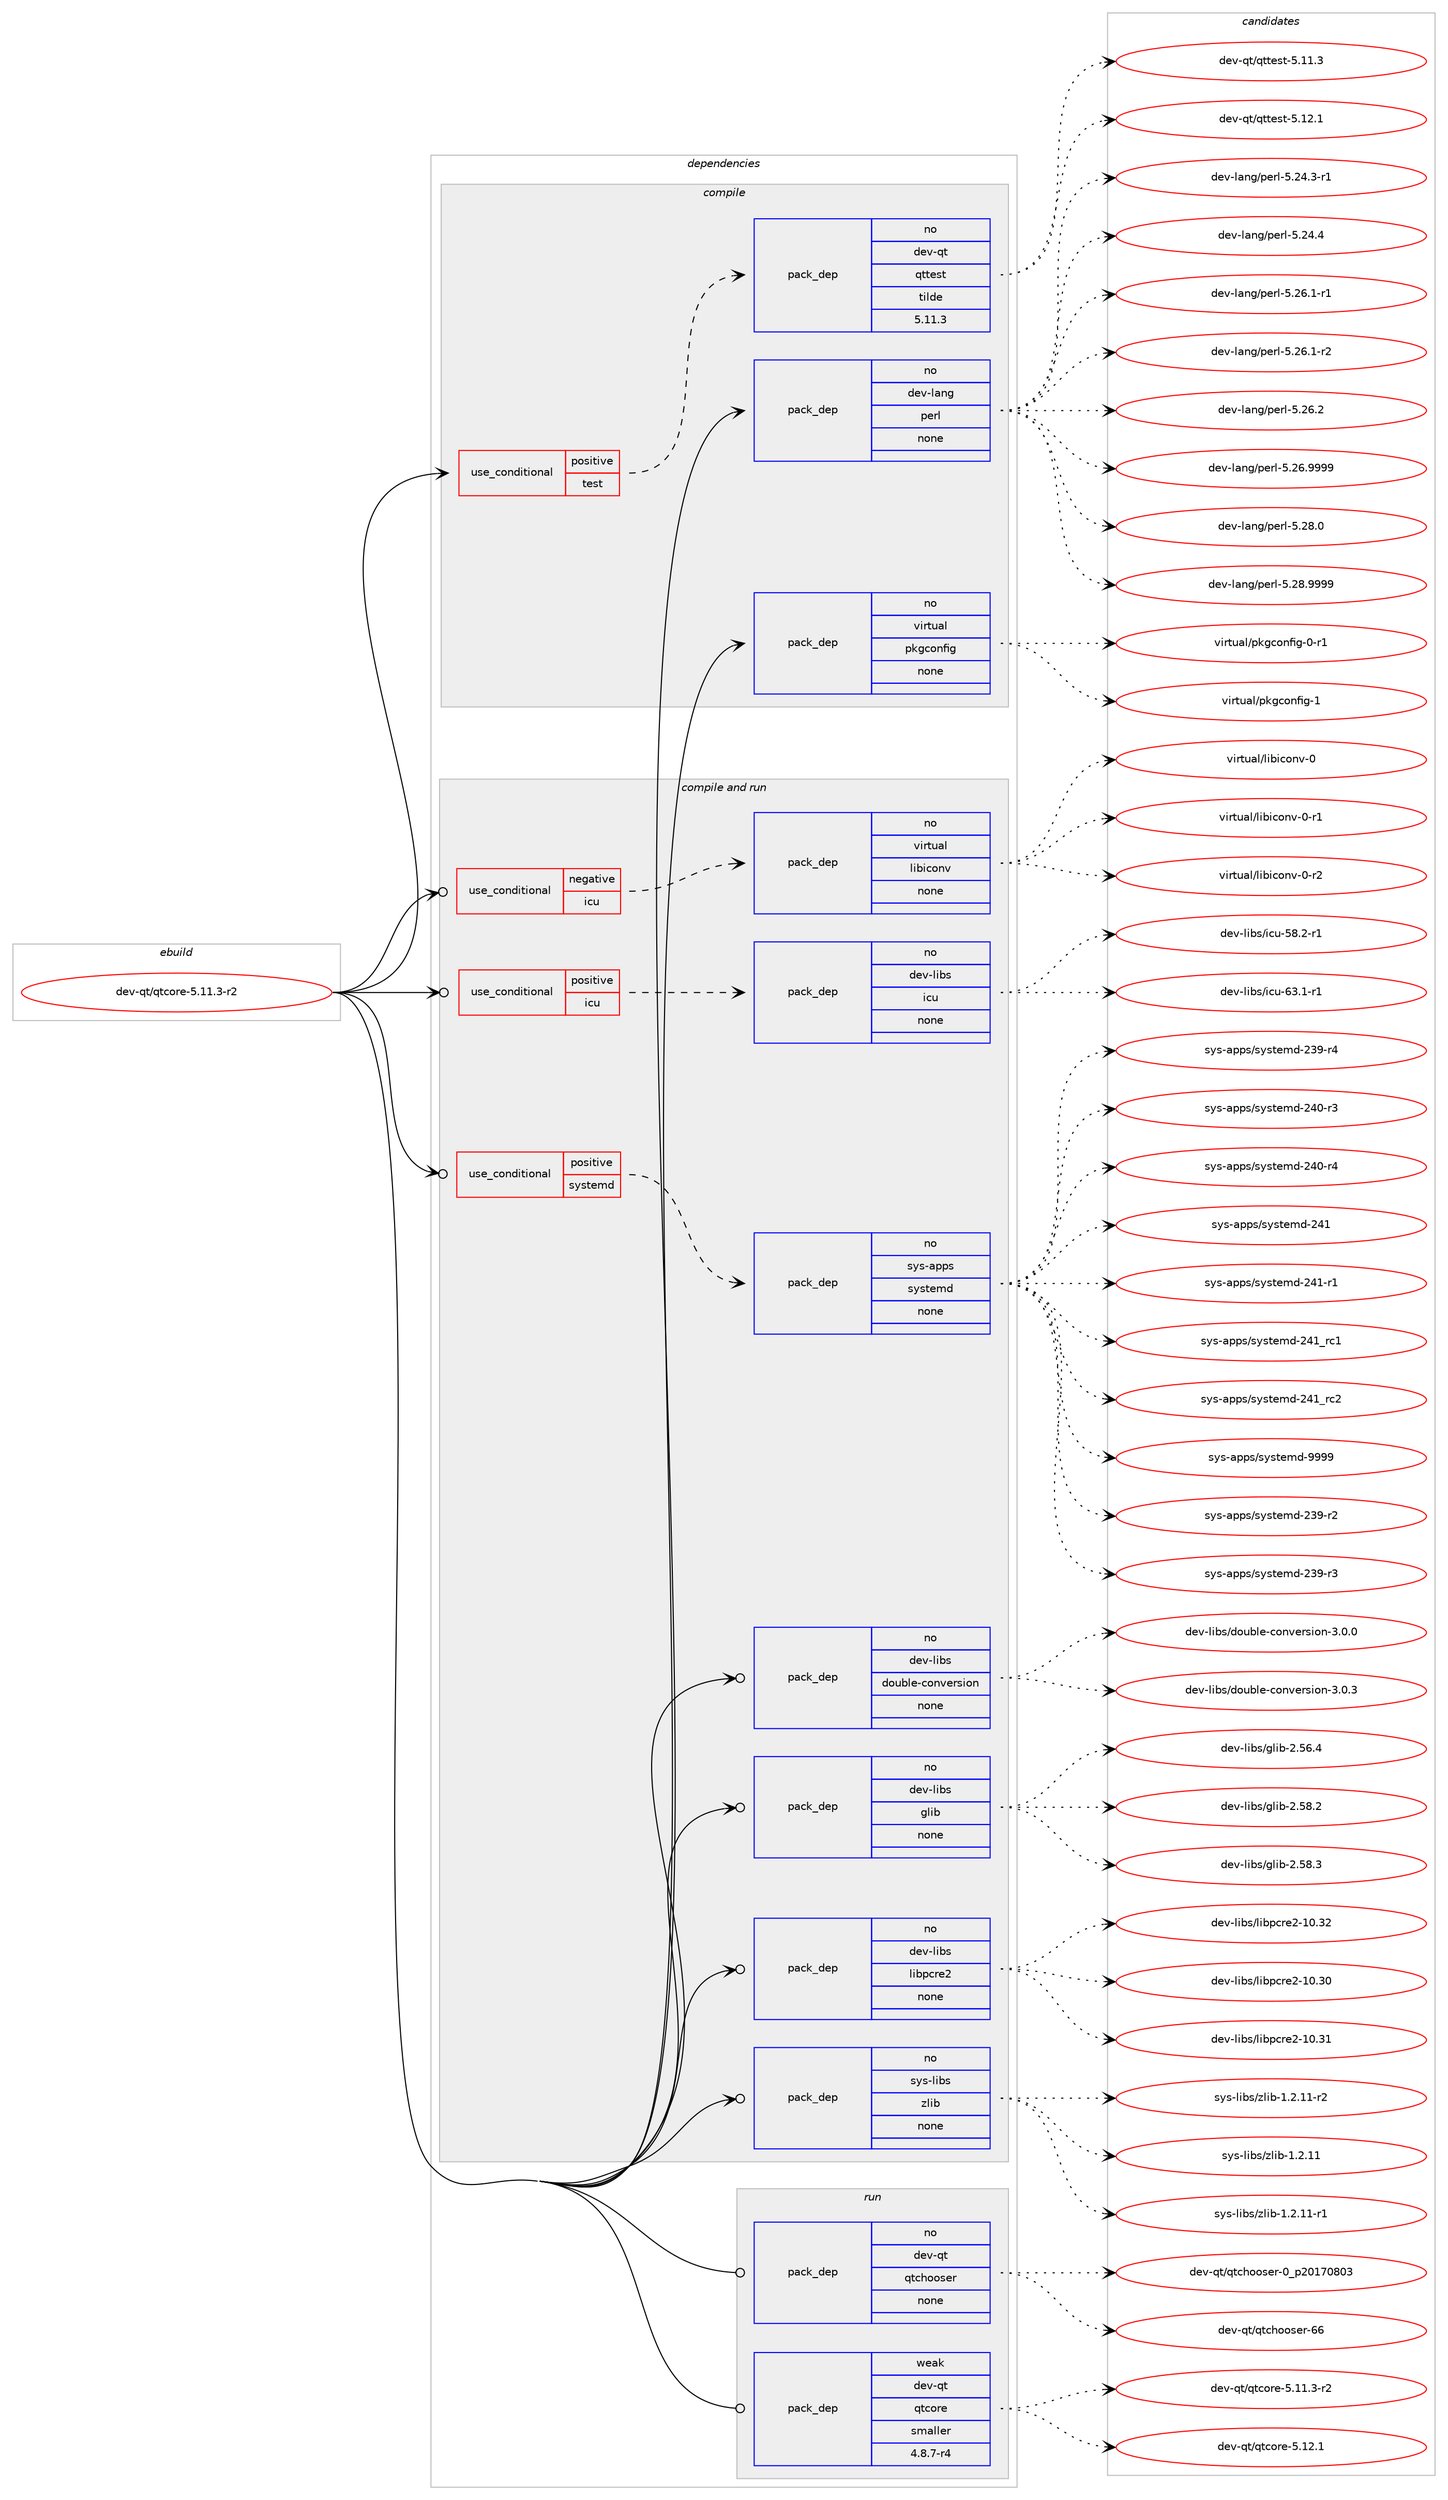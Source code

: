 digraph prolog {

# *************
# Graph options
# *************

newrank=true;
concentrate=true;
compound=true;
graph [rankdir=LR,fontname=Helvetica,fontsize=10,ranksep=1.5];#, ranksep=2.5, nodesep=0.2];
edge  [arrowhead=vee];
node  [fontname=Helvetica,fontsize=10];

# **********
# The ebuild
# **********

subgraph cluster_leftcol {
color=gray;
rank=same;
label=<<i>ebuild</i>>;
id [label="dev-qt/qtcore-5.11.3-r2", color=red, width=4, href="../dev-qt/qtcore-5.11.3-r2.svg"];
}

# ****************
# The dependencies
# ****************

subgraph cluster_midcol {
color=gray;
label=<<i>dependencies</i>>;
subgraph cluster_compile {
fillcolor="#eeeeee";
style=filled;
label=<<i>compile</i>>;
subgraph cond387510 {
dependency1450054 [label=<<TABLE BORDER="0" CELLBORDER="1" CELLSPACING="0" CELLPADDING="4"><TR><TD ROWSPAN="3" CELLPADDING="10">use_conditional</TD></TR><TR><TD>positive</TD></TR><TR><TD>test</TD></TR></TABLE>>, shape=none, color=red];
subgraph pack1039171 {
dependency1450055 [label=<<TABLE BORDER="0" CELLBORDER="1" CELLSPACING="0" CELLPADDING="4" WIDTH="220"><TR><TD ROWSPAN="6" CELLPADDING="30">pack_dep</TD></TR><TR><TD WIDTH="110">no</TD></TR><TR><TD>dev-qt</TD></TR><TR><TD>qttest</TD></TR><TR><TD>tilde</TD></TR><TR><TD>5.11.3</TD></TR></TABLE>>, shape=none, color=blue];
}
dependency1450054:e -> dependency1450055:w [weight=20,style="dashed",arrowhead="vee"];
}
id:e -> dependency1450054:w [weight=20,style="solid",arrowhead="vee"];
subgraph pack1039172 {
dependency1450056 [label=<<TABLE BORDER="0" CELLBORDER="1" CELLSPACING="0" CELLPADDING="4" WIDTH="220"><TR><TD ROWSPAN="6" CELLPADDING="30">pack_dep</TD></TR><TR><TD WIDTH="110">no</TD></TR><TR><TD>dev-lang</TD></TR><TR><TD>perl</TD></TR><TR><TD>none</TD></TR><TR><TD></TD></TR></TABLE>>, shape=none, color=blue];
}
id:e -> dependency1450056:w [weight=20,style="solid",arrowhead="vee"];
subgraph pack1039173 {
dependency1450057 [label=<<TABLE BORDER="0" CELLBORDER="1" CELLSPACING="0" CELLPADDING="4" WIDTH="220"><TR><TD ROWSPAN="6" CELLPADDING="30">pack_dep</TD></TR><TR><TD WIDTH="110">no</TD></TR><TR><TD>virtual</TD></TR><TR><TD>pkgconfig</TD></TR><TR><TD>none</TD></TR><TR><TD></TD></TR></TABLE>>, shape=none, color=blue];
}
id:e -> dependency1450057:w [weight=20,style="solid",arrowhead="vee"];
}
subgraph cluster_compileandrun {
fillcolor="#eeeeee";
style=filled;
label=<<i>compile and run</i>>;
subgraph cond387511 {
dependency1450058 [label=<<TABLE BORDER="0" CELLBORDER="1" CELLSPACING="0" CELLPADDING="4"><TR><TD ROWSPAN="3" CELLPADDING="10">use_conditional</TD></TR><TR><TD>negative</TD></TR><TR><TD>icu</TD></TR></TABLE>>, shape=none, color=red];
subgraph pack1039174 {
dependency1450059 [label=<<TABLE BORDER="0" CELLBORDER="1" CELLSPACING="0" CELLPADDING="4" WIDTH="220"><TR><TD ROWSPAN="6" CELLPADDING="30">pack_dep</TD></TR><TR><TD WIDTH="110">no</TD></TR><TR><TD>virtual</TD></TR><TR><TD>libiconv</TD></TR><TR><TD>none</TD></TR><TR><TD></TD></TR></TABLE>>, shape=none, color=blue];
}
dependency1450058:e -> dependency1450059:w [weight=20,style="dashed",arrowhead="vee"];
}
id:e -> dependency1450058:w [weight=20,style="solid",arrowhead="odotvee"];
subgraph cond387512 {
dependency1450060 [label=<<TABLE BORDER="0" CELLBORDER="1" CELLSPACING="0" CELLPADDING="4"><TR><TD ROWSPAN="3" CELLPADDING="10">use_conditional</TD></TR><TR><TD>positive</TD></TR><TR><TD>icu</TD></TR></TABLE>>, shape=none, color=red];
subgraph pack1039175 {
dependency1450061 [label=<<TABLE BORDER="0" CELLBORDER="1" CELLSPACING="0" CELLPADDING="4" WIDTH="220"><TR><TD ROWSPAN="6" CELLPADDING="30">pack_dep</TD></TR><TR><TD WIDTH="110">no</TD></TR><TR><TD>dev-libs</TD></TR><TR><TD>icu</TD></TR><TR><TD>none</TD></TR><TR><TD></TD></TR></TABLE>>, shape=none, color=blue];
}
dependency1450060:e -> dependency1450061:w [weight=20,style="dashed",arrowhead="vee"];
}
id:e -> dependency1450060:w [weight=20,style="solid",arrowhead="odotvee"];
subgraph cond387513 {
dependency1450062 [label=<<TABLE BORDER="0" CELLBORDER="1" CELLSPACING="0" CELLPADDING="4"><TR><TD ROWSPAN="3" CELLPADDING="10">use_conditional</TD></TR><TR><TD>positive</TD></TR><TR><TD>systemd</TD></TR></TABLE>>, shape=none, color=red];
subgraph pack1039176 {
dependency1450063 [label=<<TABLE BORDER="0" CELLBORDER="1" CELLSPACING="0" CELLPADDING="4" WIDTH="220"><TR><TD ROWSPAN="6" CELLPADDING="30">pack_dep</TD></TR><TR><TD WIDTH="110">no</TD></TR><TR><TD>sys-apps</TD></TR><TR><TD>systemd</TD></TR><TR><TD>none</TD></TR><TR><TD></TD></TR></TABLE>>, shape=none, color=blue];
}
dependency1450062:e -> dependency1450063:w [weight=20,style="dashed",arrowhead="vee"];
}
id:e -> dependency1450062:w [weight=20,style="solid",arrowhead="odotvee"];
subgraph pack1039177 {
dependency1450064 [label=<<TABLE BORDER="0" CELLBORDER="1" CELLSPACING="0" CELLPADDING="4" WIDTH="220"><TR><TD ROWSPAN="6" CELLPADDING="30">pack_dep</TD></TR><TR><TD WIDTH="110">no</TD></TR><TR><TD>dev-libs</TD></TR><TR><TD>double-conversion</TD></TR><TR><TD>none</TD></TR><TR><TD></TD></TR></TABLE>>, shape=none, color=blue];
}
id:e -> dependency1450064:w [weight=20,style="solid",arrowhead="odotvee"];
subgraph pack1039178 {
dependency1450065 [label=<<TABLE BORDER="0" CELLBORDER="1" CELLSPACING="0" CELLPADDING="4" WIDTH="220"><TR><TD ROWSPAN="6" CELLPADDING="30">pack_dep</TD></TR><TR><TD WIDTH="110">no</TD></TR><TR><TD>dev-libs</TD></TR><TR><TD>glib</TD></TR><TR><TD>none</TD></TR><TR><TD></TD></TR></TABLE>>, shape=none, color=blue];
}
id:e -> dependency1450065:w [weight=20,style="solid",arrowhead="odotvee"];
subgraph pack1039179 {
dependency1450066 [label=<<TABLE BORDER="0" CELLBORDER="1" CELLSPACING="0" CELLPADDING="4" WIDTH="220"><TR><TD ROWSPAN="6" CELLPADDING="30">pack_dep</TD></TR><TR><TD WIDTH="110">no</TD></TR><TR><TD>dev-libs</TD></TR><TR><TD>libpcre2</TD></TR><TR><TD>none</TD></TR><TR><TD></TD></TR></TABLE>>, shape=none, color=blue];
}
id:e -> dependency1450066:w [weight=20,style="solid",arrowhead="odotvee"];
subgraph pack1039180 {
dependency1450067 [label=<<TABLE BORDER="0" CELLBORDER="1" CELLSPACING="0" CELLPADDING="4" WIDTH="220"><TR><TD ROWSPAN="6" CELLPADDING="30">pack_dep</TD></TR><TR><TD WIDTH="110">no</TD></TR><TR><TD>sys-libs</TD></TR><TR><TD>zlib</TD></TR><TR><TD>none</TD></TR><TR><TD></TD></TR></TABLE>>, shape=none, color=blue];
}
id:e -> dependency1450067:w [weight=20,style="solid",arrowhead="odotvee"];
}
subgraph cluster_run {
fillcolor="#eeeeee";
style=filled;
label=<<i>run</i>>;
subgraph pack1039181 {
dependency1450068 [label=<<TABLE BORDER="0" CELLBORDER="1" CELLSPACING="0" CELLPADDING="4" WIDTH="220"><TR><TD ROWSPAN="6" CELLPADDING="30">pack_dep</TD></TR><TR><TD WIDTH="110">no</TD></TR><TR><TD>dev-qt</TD></TR><TR><TD>qtchooser</TD></TR><TR><TD>none</TD></TR><TR><TD></TD></TR></TABLE>>, shape=none, color=blue];
}
id:e -> dependency1450068:w [weight=20,style="solid",arrowhead="odot"];
subgraph pack1039182 {
dependency1450069 [label=<<TABLE BORDER="0" CELLBORDER="1" CELLSPACING="0" CELLPADDING="4" WIDTH="220"><TR><TD ROWSPAN="6" CELLPADDING="30">pack_dep</TD></TR><TR><TD WIDTH="110">weak</TD></TR><TR><TD>dev-qt</TD></TR><TR><TD>qtcore</TD></TR><TR><TD>smaller</TD></TR><TR><TD>4.8.7-r4</TD></TR></TABLE>>, shape=none, color=blue];
}
id:e -> dependency1450069:w [weight=20,style="solid",arrowhead="odot"];
}
}

# **************
# The candidates
# **************

subgraph cluster_choices {
rank=same;
color=gray;
label=<<i>candidates</i>>;

subgraph choice1039171 {
color=black;
nodesep=1;
choice100101118451131164711311611610111511645534649494651 [label="dev-qt/qttest-5.11.3", color=red, width=4,href="../dev-qt/qttest-5.11.3.svg"];
choice100101118451131164711311611610111511645534649504649 [label="dev-qt/qttest-5.12.1", color=red, width=4,href="../dev-qt/qttest-5.12.1.svg"];
dependency1450055:e -> choice100101118451131164711311611610111511645534649494651:w [style=dotted,weight="100"];
dependency1450055:e -> choice100101118451131164711311611610111511645534649504649:w [style=dotted,weight="100"];
}
subgraph choice1039172 {
color=black;
nodesep=1;
choice100101118451089711010347112101114108455346505246514511449 [label="dev-lang/perl-5.24.3-r1", color=red, width=4,href="../dev-lang/perl-5.24.3-r1.svg"];
choice10010111845108971101034711210111410845534650524652 [label="dev-lang/perl-5.24.4", color=red, width=4,href="../dev-lang/perl-5.24.4.svg"];
choice100101118451089711010347112101114108455346505446494511449 [label="dev-lang/perl-5.26.1-r1", color=red, width=4,href="../dev-lang/perl-5.26.1-r1.svg"];
choice100101118451089711010347112101114108455346505446494511450 [label="dev-lang/perl-5.26.1-r2", color=red, width=4,href="../dev-lang/perl-5.26.1-r2.svg"];
choice10010111845108971101034711210111410845534650544650 [label="dev-lang/perl-5.26.2", color=red, width=4,href="../dev-lang/perl-5.26.2.svg"];
choice10010111845108971101034711210111410845534650544657575757 [label="dev-lang/perl-5.26.9999", color=red, width=4,href="../dev-lang/perl-5.26.9999.svg"];
choice10010111845108971101034711210111410845534650564648 [label="dev-lang/perl-5.28.0", color=red, width=4,href="../dev-lang/perl-5.28.0.svg"];
choice10010111845108971101034711210111410845534650564657575757 [label="dev-lang/perl-5.28.9999", color=red, width=4,href="../dev-lang/perl-5.28.9999.svg"];
dependency1450056:e -> choice100101118451089711010347112101114108455346505246514511449:w [style=dotted,weight="100"];
dependency1450056:e -> choice10010111845108971101034711210111410845534650524652:w [style=dotted,weight="100"];
dependency1450056:e -> choice100101118451089711010347112101114108455346505446494511449:w [style=dotted,weight="100"];
dependency1450056:e -> choice100101118451089711010347112101114108455346505446494511450:w [style=dotted,weight="100"];
dependency1450056:e -> choice10010111845108971101034711210111410845534650544650:w [style=dotted,weight="100"];
dependency1450056:e -> choice10010111845108971101034711210111410845534650544657575757:w [style=dotted,weight="100"];
dependency1450056:e -> choice10010111845108971101034711210111410845534650564648:w [style=dotted,weight="100"];
dependency1450056:e -> choice10010111845108971101034711210111410845534650564657575757:w [style=dotted,weight="100"];
}
subgraph choice1039173 {
color=black;
nodesep=1;
choice11810511411611797108471121071039911111010210510345484511449 [label="virtual/pkgconfig-0-r1", color=red, width=4,href="../virtual/pkgconfig-0-r1.svg"];
choice1181051141161179710847112107103991111101021051034549 [label="virtual/pkgconfig-1", color=red, width=4,href="../virtual/pkgconfig-1.svg"];
dependency1450057:e -> choice11810511411611797108471121071039911111010210510345484511449:w [style=dotted,weight="100"];
dependency1450057:e -> choice1181051141161179710847112107103991111101021051034549:w [style=dotted,weight="100"];
}
subgraph choice1039174 {
color=black;
nodesep=1;
choice118105114116117971084710810598105991111101184548 [label="virtual/libiconv-0", color=red, width=4,href="../virtual/libiconv-0.svg"];
choice1181051141161179710847108105981059911111011845484511449 [label="virtual/libiconv-0-r1", color=red, width=4,href="../virtual/libiconv-0-r1.svg"];
choice1181051141161179710847108105981059911111011845484511450 [label="virtual/libiconv-0-r2", color=red, width=4,href="../virtual/libiconv-0-r2.svg"];
dependency1450059:e -> choice118105114116117971084710810598105991111101184548:w [style=dotted,weight="100"];
dependency1450059:e -> choice1181051141161179710847108105981059911111011845484511449:w [style=dotted,weight="100"];
dependency1450059:e -> choice1181051141161179710847108105981059911111011845484511450:w [style=dotted,weight="100"];
}
subgraph choice1039175 {
color=black;
nodesep=1;
choice1001011184510810598115471059911745535646504511449 [label="dev-libs/icu-58.2-r1", color=red, width=4,href="../dev-libs/icu-58.2-r1.svg"];
choice1001011184510810598115471059911745545146494511449 [label="dev-libs/icu-63.1-r1", color=red, width=4,href="../dev-libs/icu-63.1-r1.svg"];
dependency1450061:e -> choice1001011184510810598115471059911745535646504511449:w [style=dotted,weight="100"];
dependency1450061:e -> choice1001011184510810598115471059911745545146494511449:w [style=dotted,weight="100"];
}
subgraph choice1039176 {
color=black;
nodesep=1;
choice115121115459711211211547115121115116101109100455051574511450 [label="sys-apps/systemd-239-r2", color=red, width=4,href="../sys-apps/systemd-239-r2.svg"];
choice115121115459711211211547115121115116101109100455051574511451 [label="sys-apps/systemd-239-r3", color=red, width=4,href="../sys-apps/systemd-239-r3.svg"];
choice115121115459711211211547115121115116101109100455051574511452 [label="sys-apps/systemd-239-r4", color=red, width=4,href="../sys-apps/systemd-239-r4.svg"];
choice115121115459711211211547115121115116101109100455052484511451 [label="sys-apps/systemd-240-r3", color=red, width=4,href="../sys-apps/systemd-240-r3.svg"];
choice115121115459711211211547115121115116101109100455052484511452 [label="sys-apps/systemd-240-r4", color=red, width=4,href="../sys-apps/systemd-240-r4.svg"];
choice11512111545971121121154711512111511610110910045505249 [label="sys-apps/systemd-241", color=red, width=4,href="../sys-apps/systemd-241.svg"];
choice115121115459711211211547115121115116101109100455052494511449 [label="sys-apps/systemd-241-r1", color=red, width=4,href="../sys-apps/systemd-241-r1.svg"];
choice11512111545971121121154711512111511610110910045505249951149949 [label="sys-apps/systemd-241_rc1", color=red, width=4,href="../sys-apps/systemd-241_rc1.svg"];
choice11512111545971121121154711512111511610110910045505249951149950 [label="sys-apps/systemd-241_rc2", color=red, width=4,href="../sys-apps/systemd-241_rc2.svg"];
choice1151211154597112112115471151211151161011091004557575757 [label="sys-apps/systemd-9999", color=red, width=4,href="../sys-apps/systemd-9999.svg"];
dependency1450063:e -> choice115121115459711211211547115121115116101109100455051574511450:w [style=dotted,weight="100"];
dependency1450063:e -> choice115121115459711211211547115121115116101109100455051574511451:w [style=dotted,weight="100"];
dependency1450063:e -> choice115121115459711211211547115121115116101109100455051574511452:w [style=dotted,weight="100"];
dependency1450063:e -> choice115121115459711211211547115121115116101109100455052484511451:w [style=dotted,weight="100"];
dependency1450063:e -> choice115121115459711211211547115121115116101109100455052484511452:w [style=dotted,weight="100"];
dependency1450063:e -> choice11512111545971121121154711512111511610110910045505249:w [style=dotted,weight="100"];
dependency1450063:e -> choice115121115459711211211547115121115116101109100455052494511449:w [style=dotted,weight="100"];
dependency1450063:e -> choice11512111545971121121154711512111511610110910045505249951149949:w [style=dotted,weight="100"];
dependency1450063:e -> choice11512111545971121121154711512111511610110910045505249951149950:w [style=dotted,weight="100"];
dependency1450063:e -> choice1151211154597112112115471151211151161011091004557575757:w [style=dotted,weight="100"];
}
subgraph choice1039177 {
color=black;
nodesep=1;
choice100101118451081059811547100111117981081014599111110118101114115105111110455146484648 [label="dev-libs/double-conversion-3.0.0", color=red, width=4,href="../dev-libs/double-conversion-3.0.0.svg"];
choice100101118451081059811547100111117981081014599111110118101114115105111110455146484651 [label="dev-libs/double-conversion-3.0.3", color=red, width=4,href="../dev-libs/double-conversion-3.0.3.svg"];
dependency1450064:e -> choice100101118451081059811547100111117981081014599111110118101114115105111110455146484648:w [style=dotted,weight="100"];
dependency1450064:e -> choice100101118451081059811547100111117981081014599111110118101114115105111110455146484651:w [style=dotted,weight="100"];
}
subgraph choice1039178 {
color=black;
nodesep=1;
choice1001011184510810598115471031081059845504653544652 [label="dev-libs/glib-2.56.4", color=red, width=4,href="../dev-libs/glib-2.56.4.svg"];
choice1001011184510810598115471031081059845504653564650 [label="dev-libs/glib-2.58.2", color=red, width=4,href="../dev-libs/glib-2.58.2.svg"];
choice1001011184510810598115471031081059845504653564651 [label="dev-libs/glib-2.58.3", color=red, width=4,href="../dev-libs/glib-2.58.3.svg"];
dependency1450065:e -> choice1001011184510810598115471031081059845504653544652:w [style=dotted,weight="100"];
dependency1450065:e -> choice1001011184510810598115471031081059845504653564650:w [style=dotted,weight="100"];
dependency1450065:e -> choice1001011184510810598115471031081059845504653564651:w [style=dotted,weight="100"];
}
subgraph choice1039179 {
color=black;
nodesep=1;
choice100101118451081059811547108105981129911410150454948465148 [label="dev-libs/libpcre2-10.30", color=red, width=4,href="../dev-libs/libpcre2-10.30.svg"];
choice100101118451081059811547108105981129911410150454948465149 [label="dev-libs/libpcre2-10.31", color=red, width=4,href="../dev-libs/libpcre2-10.31.svg"];
choice100101118451081059811547108105981129911410150454948465150 [label="dev-libs/libpcre2-10.32", color=red, width=4,href="../dev-libs/libpcre2-10.32.svg"];
dependency1450066:e -> choice100101118451081059811547108105981129911410150454948465148:w [style=dotted,weight="100"];
dependency1450066:e -> choice100101118451081059811547108105981129911410150454948465149:w [style=dotted,weight="100"];
dependency1450066:e -> choice100101118451081059811547108105981129911410150454948465150:w [style=dotted,weight="100"];
}
subgraph choice1039180 {
color=black;
nodesep=1;
choice1151211154510810598115471221081059845494650464949 [label="sys-libs/zlib-1.2.11", color=red, width=4,href="../sys-libs/zlib-1.2.11.svg"];
choice11512111545108105981154712210810598454946504649494511449 [label="sys-libs/zlib-1.2.11-r1", color=red, width=4,href="../sys-libs/zlib-1.2.11-r1.svg"];
choice11512111545108105981154712210810598454946504649494511450 [label="sys-libs/zlib-1.2.11-r2", color=red, width=4,href="../sys-libs/zlib-1.2.11-r2.svg"];
dependency1450067:e -> choice1151211154510810598115471221081059845494650464949:w [style=dotted,weight="100"];
dependency1450067:e -> choice11512111545108105981154712210810598454946504649494511449:w [style=dotted,weight="100"];
dependency1450067:e -> choice11512111545108105981154712210810598454946504649494511450:w [style=dotted,weight="100"];
}
subgraph choice1039181 {
color=black;
nodesep=1;
choice1001011184511311647113116991041111111151011144548951125048495548564851 [label="dev-qt/qtchooser-0_p20170803", color=red, width=4,href="../dev-qt/qtchooser-0_p20170803.svg"];
choice100101118451131164711311699104111111115101114455454 [label="dev-qt/qtchooser-66", color=red, width=4,href="../dev-qt/qtchooser-66.svg"];
dependency1450068:e -> choice1001011184511311647113116991041111111151011144548951125048495548564851:w [style=dotted,weight="100"];
dependency1450068:e -> choice100101118451131164711311699104111111115101114455454:w [style=dotted,weight="100"];
}
subgraph choice1039182 {
color=black;
nodesep=1;
choice100101118451131164711311699111114101455346494946514511450 [label="dev-qt/qtcore-5.11.3-r2", color=red, width=4,href="../dev-qt/qtcore-5.11.3-r2.svg"];
choice10010111845113116471131169911111410145534649504649 [label="dev-qt/qtcore-5.12.1", color=red, width=4,href="../dev-qt/qtcore-5.12.1.svg"];
dependency1450069:e -> choice100101118451131164711311699111114101455346494946514511450:w [style=dotted,weight="100"];
dependency1450069:e -> choice10010111845113116471131169911111410145534649504649:w [style=dotted,weight="100"];
}
}

}
